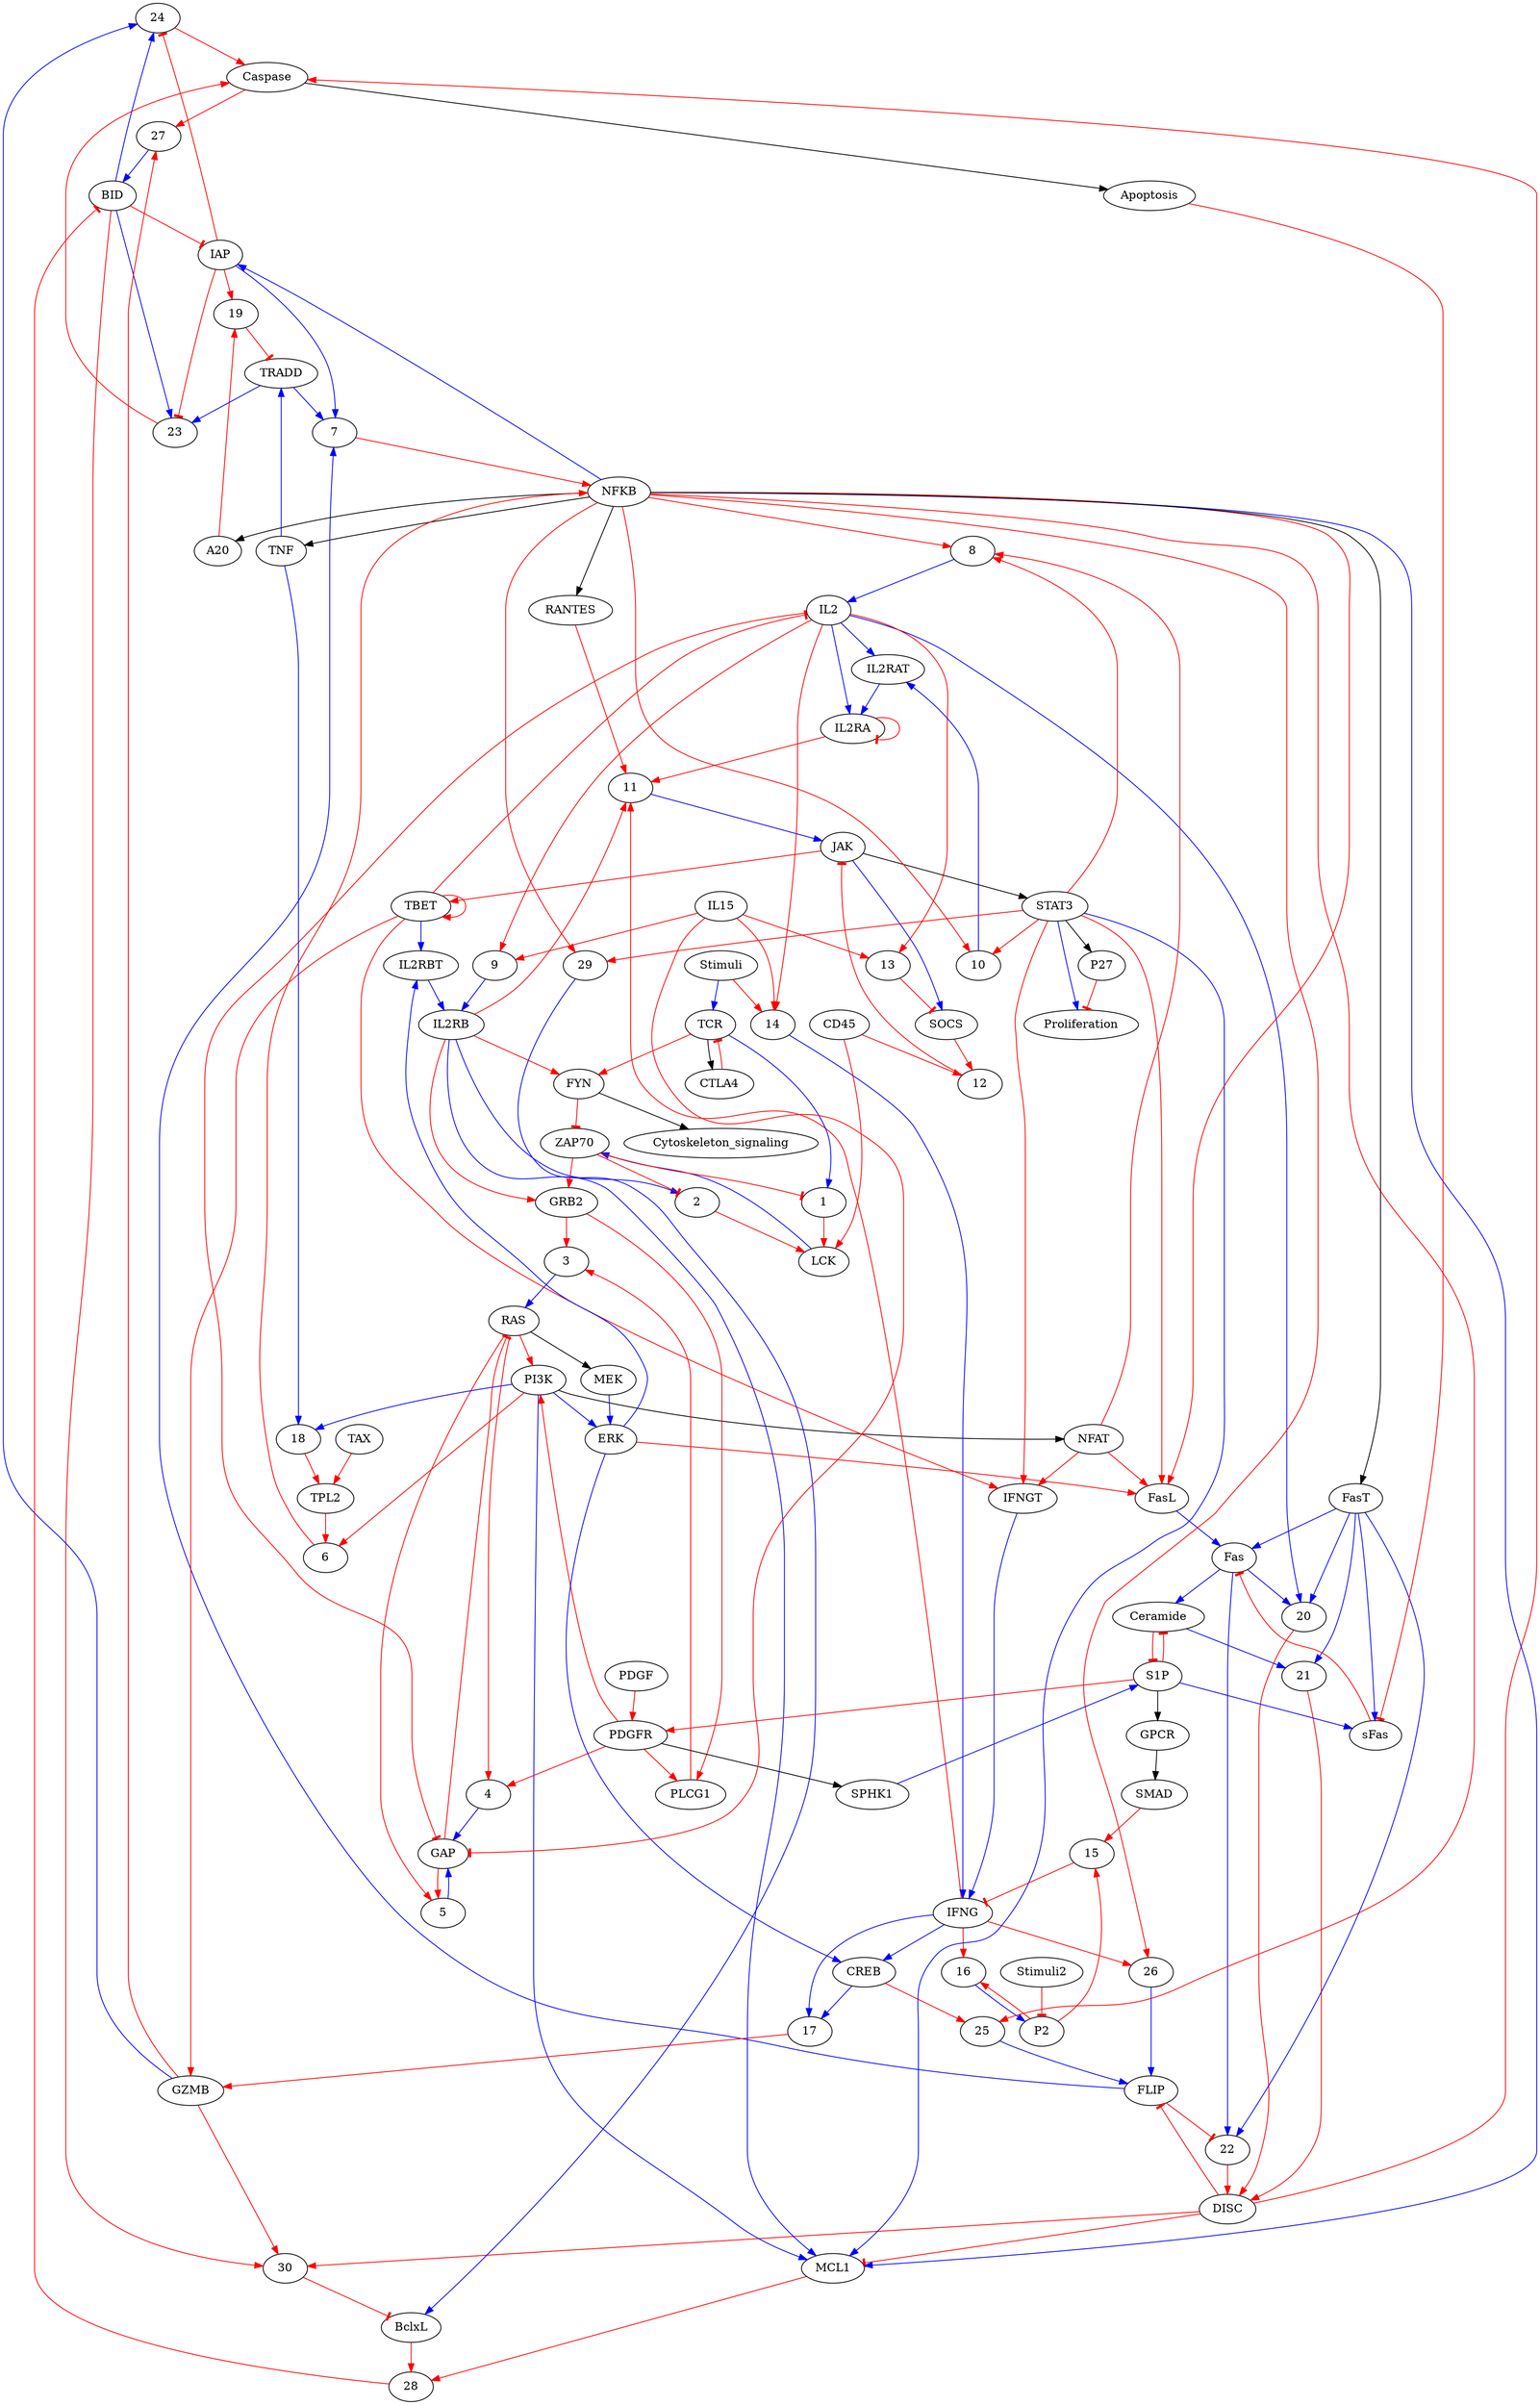 digraph  {
	node [label="\N"];
	24	 [label=24];
	Caspase	 [label=Caspase];
	24 -> Caspase	 [arrowhead=normal,
		color=red];
	25	 [label=25];
	FLIP	 [label=FLIP];
	25 -> FLIP	 [arrowhead=normal,
		color=blue];
	26	 [label=26];
	26 -> FLIP	 [arrowhead=normal,
		color=blue];
	27	 [label=27];
	BID	 [label=BID];
	27 -> BID	 [arrowhead=normal,
		color=blue];
	20	 [label=20];
	DISC	 [label=DISC];
	20 -> DISC	 [arrowhead=normal,
		color=red];
	21	 [label=21];
	21 -> DISC	 [arrowhead=normal,
		color=red];
	22	 [label=22];
	22 -> DISC	 [arrowhead=normal,
		color=red];
	23	 [label=23];
	23 -> Caspase	 [arrowhead=normal,
		color=red];
	Fas	 [label=Fas];
	Fas -> 20	 [arrowhead=normal,
		color=blue];
	Fas -> 22	 [arrowhead=normal,
		color=blue];
	Ceramide	 [label=Ceramide];
	Fas -> Ceramide	 [arrowhead=normal,
		color=blue];
	TAX	 [label=TAX];
	TPL2	 [label=TPL2];
	TAX -> TPL2	 [arrowhead=normal,
		color=red];
	FLIP -> 22	 [arrowhead=tee,
		color=red];
	7	 [label=7];
	FLIP -> 7	 [arrowhead=normal,
		color=blue];
	RAS	 [label=RAS];
	4	 [label=4];
	RAS -> 4	 [arrowhead=normal,
		color=red];
	PI3K	 [label=PI3K];
	RAS -> PI3K	 [arrowhead=normal,
		color=red];
	MEK	 [label=MEK];
	RAS -> MEK	 [arrowhead=normal,
		color=black];
	5	 [label=5];
	RAS -> 5	 [arrowhead=normal,
		color=red];
	8	 [label=8];
	IL2	 [label=IL2];
	8 -> IL2	 [arrowhead=normal,
		color=blue];
	IFNGT	 [label=IFNGT];
	IFNG	 [label=IFNG];
	IFNGT -> IFNG	 [arrowhead=normal,
		color=blue];
	A20	 [label=A20];
	19	 [label=19];
	A20 -> 19	 [arrowhead=normal,
		color=red];
	FasL	 [label=FasL];
	FasL -> Fas	 [arrowhead=normal,
		color=blue];
	10	 [label=10];
	IL2RAT	 [label=IL2RAT];
	10 -> IL2RAT	 [arrowhead=normal,
		color=blue];
	IFNG -> 26	 [arrowhead=normal,
		color=red];
	CREB	 [label=CREB];
	IFNG -> CREB	 [arrowhead=normal,
		color=blue];
	11	 [label=11];
	IFNG -> 11	 [arrowhead=normal,
		color=red];
	17	 [label=17];
	IFNG -> 17	 [arrowhead=normal,
		color=blue];
	16	 [label=16];
	IFNG -> 16	 [arrowhead=normal,
		color=red];
	IL2RB	 [label=IL2RB];
	GRB2	 [label=GRB2];
	IL2RB -> GRB2	 [arrowhead=normal,
		color=red];
	2	 [label=2];
	IL2RB -> 2	 [arrowhead=normal,
		color=blue];
	IL2RB -> 11	 [arrowhead=normal,
		color=red];
	MCL1	 [label=MCL1];
	IL2RB -> MCL1	 [arrowhead=normal,
		color=blue];
	FYN	 [label=FYN];
	IL2RB -> FYN	 [arrowhead=normal,
		color=red];
	JAK	 [label=JAK];
	TBET	 [label=TBET];
	JAK -> TBET	 [arrowhead=normal,
		color=red];
	STAT3	 [label=STAT3];
	JAK -> STAT3	 [arrowhead=normal,
		color=black];
	SOCS	 [label=SOCS];
	JAK -> SOCS	 [arrowhead=normal,
		color=blue];
	IAP	 [label=IAP];
	IAP -> 24	 [arrowhead=tee,
		color=red];
	IAP -> 23	 [arrowhead=tee,
		color=red];
	IAP -> 7	 [arrowhead=normal,
		color=blue];
	IAP -> 19	 [arrowhead=normal,
		color=red];
	NFKB	 [label=NFKB];
	NFKB -> 25	 [arrowhead=normal,
		color=red];
	NFKB -> 26	 [arrowhead=normal,
		color=red];
	NFKB -> 8	 [arrowhead=normal,
		color=red];
	NFKB -> A20	 [arrowhead=normal,
		color=black];
	NFKB -> FasL	 [arrowhead=normal,
		color=red];
	NFKB -> 10	 [arrowhead=normal,
		color=red];
	NFKB -> IAP	 [arrowhead=normal,
		color=blue];
	FasT	 [label=FasT];
	NFKB -> FasT	 [arrowhead=normal,
		color=black];
	29	 [label=29];
	NFKB -> 29	 [arrowhead=normal,
		color=red];
	RANTES	 [label=RANTES];
	NFKB -> RANTES	 [arrowhead=normal,
		color=black];
	NFKB -> MCL1	 [arrowhead=normal,
		color=blue];
	TNF	 [label=TNF];
	NFKB -> TNF	 [arrowhead=normal,
		color=black];
	3	 [label=3];
	GRB2 -> 3	 [arrowhead=normal,
		color=red];
	PLCG1	 [label=PLCG1];
	GRB2 -> PLCG1	 [arrowhead=normal,
		color=red];
	PDGF	 [label=PDGF];
	PDGFR	 [label=PDGFR];
	PDGF -> PDGFR	 [arrowhead=normal,
		color=red];
	Stimuli2	 [label=Stimuli2];
	P2	 [label=P2];
	Stimuli2 -> P2	 [arrowhead=tee,
		color=red];
	Proliferation	 [label=Proliferation];
	TCR	 [label=TCR];
	CTLA4	 [label=CTLA4];
	TCR -> CTLA4	 [arrowhead=normal,
		color=black];
	TCR -> FYN	 [arrowhead=normal,
		color=red];
	1	 [label=1];
	TCR -> 1	 [arrowhead=normal,
		color=blue];
	FasT -> 20	 [arrowhead=normal,
		color=blue];
	FasT -> 21	 [arrowhead=normal,
		color=blue];
	FasT -> 22	 [arrowhead=normal,
		color=blue];
	FasT -> Fas	 [arrowhead=normal,
		color=blue];
	sFas	 [label=sFas];
	FasT -> sFas	 [arrowhead=normal,
		color=blue];
	3 -> RAS	 [arrowhead=normal,
		color=blue];
	7 -> NFKB	 [arrowhead=normal,
		color=red];
	IL2 -> 20	 [arrowhead=normal,
		color=blue];
	IL2RA	 [label=IL2RA];
	IL2 -> IL2RA	 [arrowhead=normal,
		color=blue];
	13	 [label=13];
	IL2 -> 13	 [arrowhead=normal,
		color=red];
	14	 [label=14];
	IL2 -> 14	 [arrowhead=normal,
		color=red];
	IL2 -> IL2RAT	 [arrowhead=normal,
		color=blue];
	GAP	 [label=GAP];
	IL2 -> GAP	 [arrowhead=tee,
		color=red];
	9	 [label=9];
	IL2 -> 9	 [arrowhead=normal,
		color=red];
	15	 [label=15];
	P2 -> 15	 [arrowhead=normal,
		color=red];
	P2 -> 16	 [arrowhead=normal,
		color=red];
	CTLA4 -> TCR	 [arrowhead=tee,
		color=red];
	sFas -> Fas	 [arrowhead=tee,
		color=red];
	Cytoskeleton_signaling	 [label=Cytoskeleton_signaling];
	SMAD	 [label=SMAD];
	SMAD -> 15	 [arrowhead=normal,
		color=red];
	GZMB	 [label=GZMB];
	GZMB -> 24	 [arrowhead=normal,
		color=blue];
	GZMB -> 27	 [arrowhead=normal,
		color=red];
	30	 [label=30];
	GZMB -> 30	 [arrowhead=normal,
		color=red];
	BclxL	 [label=BclxL];
	30 -> BclxL	 [arrowhead=tee,
		color=red];
	TBET -> IFNGT	 [arrowhead=normal,
		color=red];
	TBET -> IL2	 [arrowhead=tee,
		color=red];
	TBET -> GZMB	 [arrowhead=normal,
		color=red];
	TBET -> TBET	 [arrowhead=normal,
		color=red];
	IL2RBT	 [label=IL2RBT];
	TBET -> IL2RBT	 [arrowhead=normal,
		color=blue];
	6	 [label=6];
	TPL2 -> 6	 [arrowhead=normal,
		color=red];
	P27	 [label=P27];
	P27 -> Proliferation	 [arrowhead=tee,
		color=red];
	Apoptosis	 [label=Apoptosis];
	Apoptosis -> sFas	 [arrowhead=tee,
		color=red];
	CREB -> 25	 [arrowhead=normal,
		color=red];
	CREB -> 17	 [arrowhead=normal,
		color=blue];
	LCK	 [label=LCK];
	ZAP70	 [label=ZAP70];
	LCK -> ZAP70	 [arrowhead=normal,
		color=blue];
	28	 [label=28];
	28 -> BID	 [arrowhead=tee,
		color=red];
	29 -> BclxL	 [arrowhead=normal,
		color=blue];
	STAT3 -> 8	 [arrowhead=normal,
		color=red];
	STAT3 -> IFNGT	 [arrowhead=normal,
		color=red];
	STAT3 -> FasL	 [arrowhead=normal,
		color=red];
	STAT3 -> 10	 [arrowhead=normal,
		color=red];
	STAT3 -> Proliferation	 [arrowhead=normal,
		color=blue];
	STAT3 -> P27	 [arrowhead=normal,
		color=black];
	STAT3 -> 29	 [arrowhead=normal,
		color=red];
	STAT3 -> MCL1	 [arrowhead=normal,
		color=blue];
	TRADD	 [label=TRADD];
	TRADD -> 23	 [arrowhead=normal,
		color=blue];
	TRADD -> 7	 [arrowhead=normal,
		color=blue];
	2 -> LCK	 [arrowhead=normal,
		color=red];
	6 -> NFKB	 [arrowhead=normal,
		color=red];
	4 -> GAP	 [arrowhead=normal,
		color=blue];
	PI3K -> 6	 [arrowhead=normal,
		color=red];
	18	 [label=18];
	PI3K -> 18	 [arrowhead=normal,
		color=blue];
	PI3K -> MCL1	 [arrowhead=normal,
		color=blue];
	ERK	 [label=ERK];
	PI3K -> ERK	 [arrowhead=normal,
		color=blue];
	NFAT	 [label=NFAT];
	PI3K -> NFAT	 [arrowhead=normal,
		color=black];
	S1P	 [label=S1P];
	S1P -> sFas	 [arrowhead=normal,
		color=blue];
	GPCR	 [label=GPCR];
	S1P -> GPCR	 [arrowhead=normal,
		color=black];
	S1P -> PDGFR	 [arrowhead=normal,
		color=red];
	S1P -> Ceramide	 [arrowhead=tee,
		color=red];
	11 -> JAK	 [arrowhead=normal,
		color=blue];
	IL2RA -> 11	 [arrowhead=normal,
		color=red];
	IL2RA -> IL2RA	 [arrowhead=tee,
		color=red];
	13 -> SOCS	 [arrowhead=tee,
		color=red];
	12	 [label=12];
	12 -> JAK	 [arrowhead=tee,
		color=red];
	15 -> IFNG	 [arrowhead=tee,
		color=red];
	14 -> IFNG	 [arrowhead=normal,
		color=blue];
	17 -> GZMB	 [arrowhead=normal,
		color=red];
	16 -> P2	 [arrowhead=normal,
		color=blue];
	19 -> TRADD	 [arrowhead=tee,
		color=red];
	18 -> TPL2	 [arrowhead=normal,
		color=red];
	IL15	 [label=IL15];
	IL15 -> 13	 [arrowhead=normal,
		color=red];
	IL15 -> 14	 [arrowhead=normal,
		color=red];
	IL15 -> GAP	 [arrowhead=tee,
		color=red];
	IL15 -> 9	 [arrowhead=normal,
		color=red];
	MEK -> ERK	 [arrowhead=normal,
		color=blue];
	SOCS -> 12	 [arrowhead=normal,
		color=red];
	RANTES -> 11	 [arrowhead=normal,
		color=red];
	IL2RAT -> IL2RA	 [arrowhead=normal,
		color=blue];
	SPHK1	 [label=SPHK1];
	SPHK1 -> S1P	 [arrowhead=normal,
		color=blue];
	PLCG1 -> 3	 [arrowhead=normal,
		color=red];
	DISC -> FLIP	 [arrowhead=tee,
		color=red];
	DISC -> 30	 [arrowhead=normal,
		color=red];
	DISC -> MCL1	 [arrowhead=tee,
		color=red];
	DISC -> Caspase	 [arrowhead=normal,
		color=red];
	MCL1 -> 28	 [arrowhead=normal,
		color=red];
	ERK -> FasL	 [arrowhead=normal,
		color=red];
	ERK -> CREB	 [arrowhead=normal,
		color=blue];
	ERK -> IL2RBT	 [arrowhead=normal,
		color=blue];
	IL2RBT -> IL2RB	 [arrowhead=normal,
		color=blue];
	BID -> 24	 [arrowhead=normal,
		color=blue];
	BID -> 23	 [arrowhead=normal,
		color=blue];
	BID -> IAP	 [arrowhead=tee,
		color=red];
	BID -> 30	 [arrowhead=normal,
		color=red];
	FYN -> Cytoskeleton_signaling	 [arrowhead=normal,
		color=black];
	FYN -> ZAP70	 [arrowhead=tee,
		color=red];
	Caspase -> 27	 [arrowhead=normal,
		color=red];
	Caspase -> Apoptosis	 [arrowhead=normal,
		color=black];
	GAP -> RAS	 [arrowhead=tee,
		color=red];
	GAP -> 5	 [arrowhead=normal,
		color=red];
	1 -> LCK	 [arrowhead=normal,
		color=red];
	GPCR -> SMAD	 [arrowhead=normal,
		color=black];
	5 -> GAP	 [arrowhead=normal,
		color=blue];
	ZAP70 -> GRB2	 [arrowhead=normal,
		color=red];
	ZAP70 -> 2	 [arrowhead=tee,
		color=red];
	ZAP70 -> 1	 [arrowhead=tee,
		color=red];
	9 -> IL2RB	 [arrowhead=normal,
		color=blue];
	CD45	 [label=CD45];
	CD45 -> LCK	 [arrowhead=normal,
		color=red];
	CD45 -> 12	 [arrowhead=normal,
		color=red];
	Stimuli	 [label=Stimuli];
	Stimuli -> TCR	 [arrowhead=normal,
		color=blue];
	Stimuli -> 14	 [arrowhead=normal,
		color=red];
	PDGFR -> 4	 [arrowhead=normal,
		color=red];
	PDGFR -> PI3K	 [arrowhead=normal,
		color=red];
	PDGFR -> SPHK1	 [arrowhead=normal,
		color=black];
	PDGFR -> PLCG1	 [arrowhead=normal,
		color=red];
	TNF -> TRADD	 [arrowhead=normal,
		color=blue];
	TNF -> 18	 [arrowhead=normal,
		color=blue];
	BclxL -> 28	 [arrowhead=normal,
		color=red];
	NFAT -> 8	 [arrowhead=normal,
		color=red];
	NFAT -> IFNGT	 [arrowhead=normal,
		color=red];
	NFAT -> FasL	 [arrowhead=normal,
		color=red];
	Ceramide -> 21	 [arrowhead=normal,
		color=blue];
	Ceramide -> S1P	 [arrowhead=tee,
		color=red];
}
